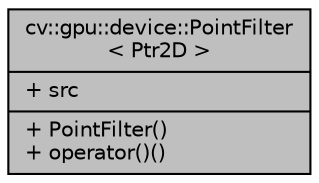 digraph "cv::gpu::device::PointFilter&lt; Ptr2D &gt;"
{
 // LATEX_PDF_SIZE
  edge [fontname="Helvetica",fontsize="10",labelfontname="Helvetica",labelfontsize="10"];
  node [fontname="Helvetica",fontsize="10",shape=record];
  Node1 [label="{cv::gpu::device::PointFilter\l\< Ptr2D \>\n|+ src\l|+ PointFilter()\l+ operator()()\l}",height=0.2,width=0.4,color="black", fillcolor="grey75", style="filled", fontcolor="black",tooltip=" "];
}
